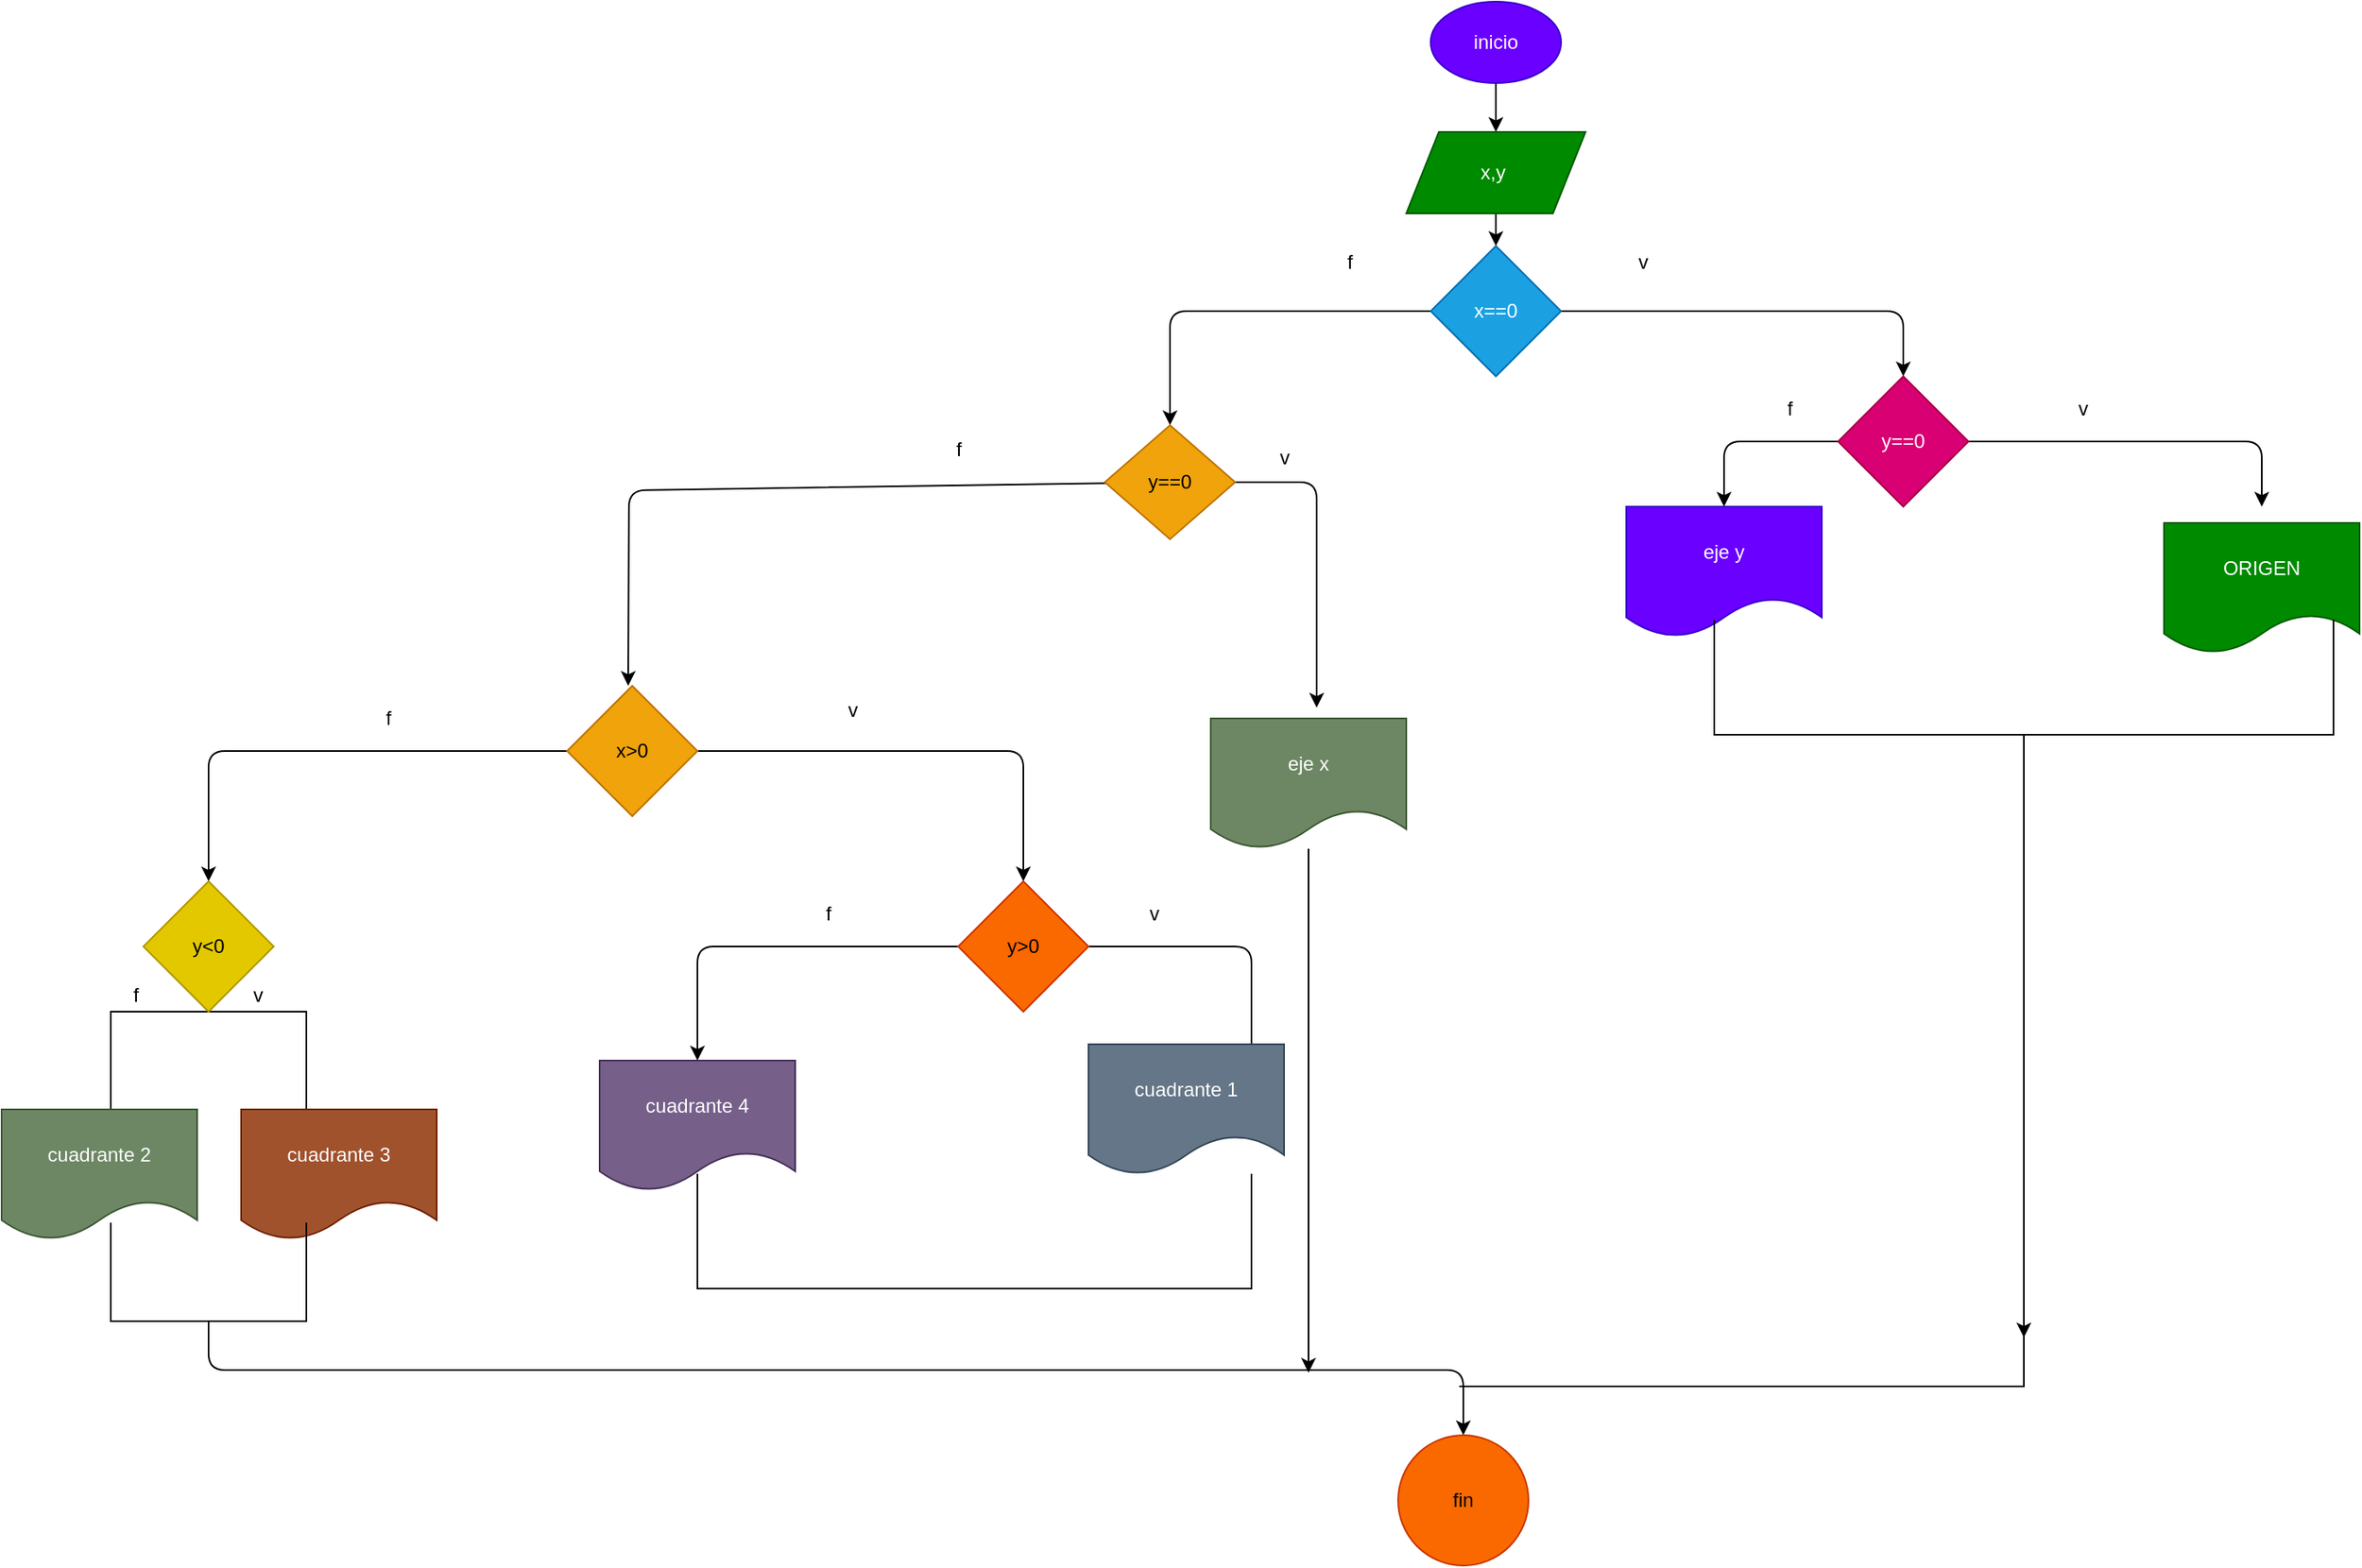 <mxfile>
    <diagram id="BJPFtId5qxS222-ru-wm" name="Página-1">
        <mxGraphModel dx="1261" dy="328" grid="1" gridSize="10" guides="1" tooltips="1" connect="1" arrows="1" fold="1" page="1" pageScale="1" pageWidth="827" pageHeight="1169" math="0" shadow="0">
            <root>
                <mxCell id="0"/>
                <mxCell id="1" parent="0"/>
                <mxCell id="3" style="edgeStyle=none;html=1;" parent="1" source="2" edge="1">
                    <mxGeometry relative="1" as="geometry">
                        <mxPoint x="90" y="100" as="targetPoint"/>
                    </mxGeometry>
                </mxCell>
                <mxCell id="2" value="inicio" style="ellipse;whiteSpace=wrap;html=1;fillColor=#6a00ff;fontColor=#ffffff;strokeColor=#3700CC;" parent="1" vertex="1">
                    <mxGeometry x="50" y="20" width="80" height="50" as="geometry"/>
                </mxCell>
                <mxCell id="6" style="edgeStyle=none;html=1;" parent="1" source="5" edge="1">
                    <mxGeometry relative="1" as="geometry">
                        <mxPoint x="90" y="170" as="targetPoint"/>
                    </mxGeometry>
                </mxCell>
                <mxCell id="5" value="x,y&amp;nbsp;" style="shape=parallelogram;perimeter=parallelogramPerimeter;whiteSpace=wrap;html=1;fixedSize=1;fillColor=#008a00;fontColor=#ffffff;strokeColor=#005700;" parent="1" vertex="1">
                    <mxGeometry x="35" y="100" width="110" height="50" as="geometry"/>
                </mxCell>
                <mxCell id="8" style="edgeStyle=none;html=1;entryX=0.5;entryY=0;entryDx=0;entryDy=0;" parent="1" source="7" target="11" edge="1">
                    <mxGeometry relative="1" as="geometry">
                        <mxPoint x="340" y="240" as="targetPoint"/>
                        <Array as="points">
                            <mxPoint x="340" y="210"/>
                        </Array>
                    </mxGeometry>
                </mxCell>
                <mxCell id="9" style="edgeStyle=none;html=1;" parent="1" source="7" edge="1">
                    <mxGeometry relative="1" as="geometry">
                        <mxPoint x="-110" y="280" as="targetPoint"/>
                        <Array as="points">
                            <mxPoint x="-110" y="210"/>
                        </Array>
                    </mxGeometry>
                </mxCell>
                <mxCell id="7" value="x==0" style="rhombus;whiteSpace=wrap;html=1;fillColor=#1ba1e2;fontColor=#ffffff;strokeColor=#006EAF;" parent="1" vertex="1">
                    <mxGeometry x="50" y="170" width="80" height="80" as="geometry"/>
                </mxCell>
                <mxCell id="20" style="edgeStyle=none;html=1;" parent="1" source="10" edge="1">
                    <mxGeometry relative="1" as="geometry">
                        <mxPoint x="-20" y="453.333" as="targetPoint"/>
                        <Array as="points">
                            <mxPoint x="-20" y="315"/>
                        </Array>
                    </mxGeometry>
                </mxCell>
                <mxCell id="24" style="edgeStyle=none;html=1;" parent="1" source="10" edge="1">
                    <mxGeometry relative="1" as="geometry">
                        <mxPoint x="-442.5" y="440" as="targetPoint"/>
                        <Array as="points">
                            <mxPoint x="-442" y="320"/>
                        </Array>
                    </mxGeometry>
                </mxCell>
                <mxCell id="10" value="y==0" style="rhombus;whiteSpace=wrap;html=1;fillColor=#f0a30a;fontColor=#000000;strokeColor=#BD7000;" parent="1" vertex="1">
                    <mxGeometry x="-150" y="280" width="80" height="70" as="geometry"/>
                </mxCell>
                <mxCell id="12" style="edgeStyle=none;html=1;" parent="1" source="11" edge="1">
                    <mxGeometry relative="1" as="geometry">
                        <mxPoint x="230" y="330" as="targetPoint"/>
                        <Array as="points">
                            <mxPoint x="230" y="290"/>
                        </Array>
                    </mxGeometry>
                </mxCell>
                <mxCell id="14" style="edgeStyle=none;html=1;" parent="1" source="11" edge="1">
                    <mxGeometry relative="1" as="geometry">
                        <mxPoint x="560" y="330" as="targetPoint"/>
                        <Array as="points">
                            <mxPoint x="560" y="290"/>
                        </Array>
                    </mxGeometry>
                </mxCell>
                <mxCell id="11" value="y==0" style="rhombus;whiteSpace=wrap;html=1;fillColor=#d80073;fontColor=#ffffff;strokeColor=#A50040;" parent="1" vertex="1">
                    <mxGeometry x="300" y="250" width="80" height="80" as="geometry"/>
                </mxCell>
                <mxCell id="16" value="ORIGEN" style="shape=document;whiteSpace=wrap;html=1;boundedLbl=1;fillColor=#008a00;fontColor=#ffffff;strokeColor=#005700;" parent="1" vertex="1">
                    <mxGeometry x="500" y="340" width="120" height="80" as="geometry"/>
                </mxCell>
                <mxCell id="17" value="eje y" style="shape=document;whiteSpace=wrap;html=1;boundedLbl=1;fillColor=#6a00ff;fontColor=#ffffff;strokeColor=#3700CC;" parent="1" vertex="1">
                    <mxGeometry x="170" y="330" width="120" height="80" as="geometry"/>
                </mxCell>
                <mxCell id="50" style="edgeStyle=none;html=1;" parent="1" source="19" edge="1">
                    <mxGeometry relative="1" as="geometry">
                        <mxPoint x="414" y="840" as="targetPoint"/>
                    </mxGeometry>
                </mxCell>
                <mxCell id="19" value="" style="shape=partialRectangle;whiteSpace=wrap;html=1;bottom=1;right=1;left=1;top=0;fillColor=none;routingCenterX=-0.5;" parent="1" vertex="1">
                    <mxGeometry x="224" y="400" width="380" height="70" as="geometry"/>
                </mxCell>
                <mxCell id="47" style="edgeStyle=none;html=1;" parent="1" source="21" edge="1">
                    <mxGeometry relative="1" as="geometry">
                        <mxPoint x="-25" y="861.667" as="targetPoint"/>
                    </mxGeometry>
                </mxCell>
                <mxCell id="21" value="eje x" style="shape=document;whiteSpace=wrap;html=1;boundedLbl=1;fillColor=#6d8764;fontColor=#ffffff;strokeColor=#3A5431;" parent="1" vertex="1">
                    <mxGeometry x="-85" y="460" width="120" height="80" as="geometry"/>
                </mxCell>
                <mxCell id="26" style="edgeStyle=none;html=1;" parent="1" source="25" edge="1">
                    <mxGeometry relative="1" as="geometry">
                        <mxPoint x="-700" y="560" as="targetPoint"/>
                        <Array as="points">
                            <mxPoint x="-700" y="480"/>
                        </Array>
                    </mxGeometry>
                </mxCell>
                <mxCell id="37" style="edgeStyle=none;html=1;" parent="1" source="25" edge="1">
                    <mxGeometry relative="1" as="geometry">
                        <mxPoint x="-200" y="560" as="targetPoint"/>
                        <Array as="points">
                            <mxPoint x="-200" y="480"/>
                        </Array>
                    </mxGeometry>
                </mxCell>
                <mxCell id="25" value="x&amp;gt;0" style="rhombus;whiteSpace=wrap;html=1;fillColor=#f0a30a;fontColor=#000000;strokeColor=#BD7000;" parent="1" vertex="1">
                    <mxGeometry x="-480" y="440" width="80" height="80" as="geometry"/>
                </mxCell>
                <mxCell id="27" value="" style="shape=partialRectangle;whiteSpace=wrap;html=1;bottom=1;right=1;left=1;top=0;fillColor=none;routingCenterX=-0.5;rotation=-180;" parent="1" vertex="1">
                    <mxGeometry x="-760" y="640" width="120" height="60" as="geometry"/>
                </mxCell>
                <mxCell id="28" value="y&amp;lt;0" style="rhombus;whiteSpace=wrap;html=1;fillColor=#e3c800;fontColor=#000000;strokeColor=#B09500;" parent="1" vertex="1">
                    <mxGeometry x="-740" y="560" width="80" height="80" as="geometry"/>
                </mxCell>
                <mxCell id="29" value="cuadrante 3" style="shape=document;whiteSpace=wrap;html=1;boundedLbl=1;fillColor=#a0522d;fontColor=#ffffff;strokeColor=#6D1F00;" parent="1" vertex="1">
                    <mxGeometry x="-680" y="700" width="120" height="80" as="geometry"/>
                </mxCell>
                <mxCell id="30" value="cuadrante 2" style="shape=document;whiteSpace=wrap;html=1;boundedLbl=1;fillColor=#6d8764;fontColor=#ffffff;strokeColor=#3A5431;" parent="1" vertex="1">
                    <mxGeometry x="-827" y="700" width="120" height="80" as="geometry"/>
                </mxCell>
                <mxCell id="54" style="edgeStyle=none;html=1;" parent="1" source="36" edge="1">
                    <mxGeometry relative="1" as="geometry">
                        <mxPoint x="70" y="900" as="targetPoint"/>
                        <Array as="points">
                            <mxPoint x="-700" y="860"/>
                            <mxPoint x="-20" y="860"/>
                            <mxPoint x="70" y="860"/>
                            <mxPoint x="70" y="880"/>
                        </Array>
                    </mxGeometry>
                </mxCell>
                <mxCell id="36" value="" style="shape=partialRectangle;whiteSpace=wrap;html=1;bottom=1;right=1;left=1;top=0;fillColor=none;routingCenterX=-0.5;" parent="1" vertex="1">
                    <mxGeometry x="-760" y="770" width="120" height="60" as="geometry"/>
                </mxCell>
                <mxCell id="39" style="edgeStyle=none;html=1;" parent="1" source="38" edge="1">
                    <mxGeometry relative="1" as="geometry">
                        <mxPoint x="-400" y="670" as="targetPoint"/>
                        <Array as="points">
                            <mxPoint x="-400" y="600"/>
                        </Array>
                    </mxGeometry>
                </mxCell>
                <mxCell id="41" style="edgeStyle=none;html=1;exitX=1;exitY=0.5;exitDx=0;exitDy=0;" parent="1" source="38" edge="1">
                    <mxGeometry relative="1" as="geometry">
                        <mxPoint x="-60" y="670" as="targetPoint"/>
                        <Array as="points">
                            <mxPoint x="-60" y="600"/>
                        </Array>
                    </mxGeometry>
                </mxCell>
                <mxCell id="38" value="y&amp;gt;0" style="rhombus;whiteSpace=wrap;html=1;fillColor=#fa6800;fontColor=#000000;strokeColor=#C73500;" parent="1" vertex="1">
                    <mxGeometry x="-240" y="560" width="80" height="80" as="geometry"/>
                </mxCell>
                <mxCell id="42" value="cuadrante 4" style="shape=document;whiteSpace=wrap;html=1;boundedLbl=1;fillColor=#76608a;fontColor=#ffffff;strokeColor=#432D57;" parent="1" vertex="1">
                    <mxGeometry x="-460" y="670" width="120" height="80" as="geometry"/>
                </mxCell>
                <mxCell id="43" value="cuadrante 1" style="shape=document;whiteSpace=wrap;html=1;boundedLbl=1;fillColor=#647687;fontColor=#ffffff;strokeColor=#314354;" parent="1" vertex="1">
                    <mxGeometry x="-160" y="660" width="120" height="80" as="geometry"/>
                </mxCell>
                <mxCell id="44" value="" style="shape=partialRectangle;whiteSpace=wrap;html=1;bottom=1;right=1;left=1;top=0;fillColor=none;routingCenterX=-0.5;" parent="1" vertex="1">
                    <mxGeometry x="-400" y="740" width="340" height="70" as="geometry"/>
                </mxCell>
                <mxCell id="57" value="fin" style="ellipse;whiteSpace=wrap;html=1;fillColor=#fa6800;fontColor=#000000;strokeColor=#C73500;" parent="1" vertex="1">
                    <mxGeometry x="30" y="900" width="80" height="80" as="geometry"/>
                </mxCell>
                <mxCell id="59" value="" style="shape=partialRectangle;whiteSpace=wrap;html=1;bottom=0;right=0;fillColor=none;rotation=-180;" parent="1" vertex="1">
                    <mxGeometry x="68" y="830" width="346" height="40" as="geometry"/>
                </mxCell>
                <mxCell id="60" value="v" style="text;html=1;align=center;verticalAlign=middle;resizable=0;points=[];autosize=1;strokeColor=none;fillColor=none;" vertex="1" parent="1">
                    <mxGeometry x="165" y="165" width="30" height="30" as="geometry"/>
                </mxCell>
                <mxCell id="62" value="f" style="text;html=1;align=center;verticalAlign=middle;resizable=0;points=[];autosize=1;strokeColor=none;fillColor=none;" vertex="1" parent="1">
                    <mxGeometry x="-15" y="165" width="30" height="30" as="geometry"/>
                </mxCell>
                <mxCell id="63" value="v" style="text;html=1;align=center;verticalAlign=middle;resizable=0;points=[];autosize=1;strokeColor=none;fillColor=none;" vertex="1" parent="1">
                    <mxGeometry x="435" y="255" width="30" height="30" as="geometry"/>
                </mxCell>
                <mxCell id="65" value="f" style="text;html=1;align=center;verticalAlign=middle;resizable=0;points=[];autosize=1;strokeColor=none;fillColor=none;" vertex="1" parent="1">
                    <mxGeometry x="255" y="255" width="30" height="30" as="geometry"/>
                </mxCell>
                <mxCell id="66" value="v" style="text;html=1;align=center;verticalAlign=middle;resizable=0;points=[];autosize=1;strokeColor=none;fillColor=none;" vertex="1" parent="1">
                    <mxGeometry x="-55" y="285" width="30" height="30" as="geometry"/>
                </mxCell>
                <mxCell id="67" value="f" style="text;html=1;align=center;verticalAlign=middle;resizable=0;points=[];autosize=1;strokeColor=none;fillColor=none;" vertex="1" parent="1">
                    <mxGeometry x="-255" y="280" width="30" height="30" as="geometry"/>
                </mxCell>
                <mxCell id="68" value="v" style="text;html=1;align=center;verticalAlign=middle;resizable=0;points=[];autosize=1;strokeColor=none;fillColor=none;" vertex="1" parent="1">
                    <mxGeometry x="-320" y="440" width="30" height="30" as="geometry"/>
                </mxCell>
                <mxCell id="69" value="f" style="text;html=1;align=center;verticalAlign=middle;resizable=0;points=[];autosize=1;strokeColor=none;fillColor=none;" vertex="1" parent="1">
                    <mxGeometry x="-605" y="445" width="30" height="30" as="geometry"/>
                </mxCell>
                <mxCell id="70" value="v" style="text;html=1;align=center;verticalAlign=middle;resizable=0;points=[];autosize=1;strokeColor=none;fillColor=none;" vertex="1" parent="1">
                    <mxGeometry x="-135" y="565" width="30" height="30" as="geometry"/>
                </mxCell>
                <mxCell id="71" value="f" style="text;html=1;align=center;verticalAlign=middle;resizable=0;points=[];autosize=1;strokeColor=none;fillColor=none;" vertex="1" parent="1">
                    <mxGeometry x="-335" y="565" width="30" height="30" as="geometry"/>
                </mxCell>
                <mxCell id="72" value="v" style="text;html=1;align=center;verticalAlign=middle;resizable=0;points=[];autosize=1;strokeColor=none;fillColor=none;" vertex="1" parent="1">
                    <mxGeometry x="-685" y="615" width="30" height="30" as="geometry"/>
                </mxCell>
                <mxCell id="73" value="f" style="text;html=1;align=center;verticalAlign=middle;resizable=0;points=[];autosize=1;strokeColor=none;fillColor=none;" vertex="1" parent="1">
                    <mxGeometry x="-760" y="615" width="30" height="30" as="geometry"/>
                </mxCell>
            </root>
        </mxGraphModel>
    </diagram>
</mxfile>